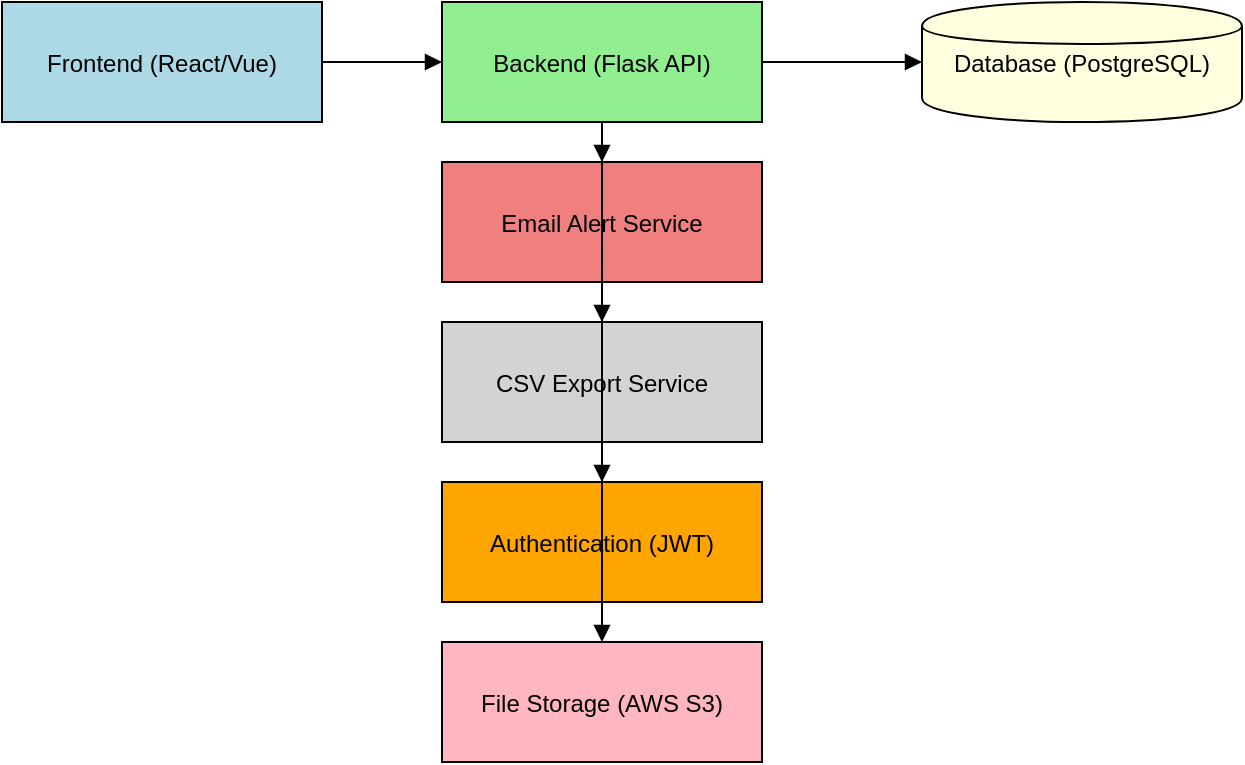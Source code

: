 <mxfile>
  <diagram name="License Management Architecture" id="license-manager">
    <mxGraphModel dx="1000" dy="1000" grid="1" gridSize="10" guides="1" tooltips="1" connect="1" arrows="1" fold="1" page="1" pageScale="1" pageWidth="850" pageHeight="1100">
      <root>
        <mxCell id="0"/>
        <mxCell id="1" parent="0"/>
        <mxCell id="frontend" value="Frontend (React/Vue)" style="shape=rectangle;fillColor=#ADD8E6;" vertex="1" parent="1">
          <mxGeometry x="80" y="80" width="160" height="60" as="geometry"/>
        </mxCell>
        <mxCell id="backend" value="Backend (Flask API)" style="shape=rectangle;fillColor=#90EE90;" vertex="1" parent="1">
          <mxGeometry x="300" y="80" width="160" height="60" as="geometry"/>
        </mxCell>
        <mxCell id="database" value="Database (PostgreSQL)" style="shape=cylinder;fillColor=#FFFFE0;" vertex="1" parent="1">
          <mxGeometry x="540" y="80" width="160" height="60" as="geometry"/>
        </mxCell>
        <mxCell id="email" value="Email Alert Service" style="shape=rectangle;fillColor=#F08080;" vertex="1" parent="1">
          <mxGeometry x="300" y="160" width="160" height="60" as="geometry"/>
        </mxCell>
        <mxCell id="export" value="CSV Export Service" style="shape=rectangle;fillColor=#D3D3D3;" vertex="1" parent="1">
          <mxGeometry x="300" y="240" width="160" height="60" as="geometry"/>
        </mxCell>
        <mxCell id="auth" value="Authentication (JWT)" style="shape=rectangle;fillColor=#FFA500;" vertex="1" parent="1">
          <mxGeometry x="300" y="320" width="160" height="60" as="geometry"/>
        </mxCell>
        <mxCell id="s3" value="File Storage (AWS S3)" style="shape=rectangle;fillColor=#FFB6C1;" vertex="1" parent="1">
          <mxGeometry x="300" y="400" width="160" height="60" as="geometry"/>
        </mxCell>

        <!-- Edges -->
        <mxCell id="e1" style="endArrow=block;" edge="1" source="frontend" target="backend" parent="1">
          <mxGeometry relative="1" as="geometry"/>
        </mxCell>
        <mxCell id="e2" style="endArrow=block;" edge="1" source="backend" target="database" parent="1">
          <mxGeometry relative="1" as="geometry"/>
        </mxCell>
        <mxCell id="e3" style="endArrow=block;" edge="1" source="backend" target="email" parent="1">
          <mxGeometry relative="1" as="geometry"/>
        </mxCell>
        <mxCell id="e4" style="endArrow=block;" edge="1" source="backend" target="export" parent="1">
          <mxGeometry relative="1" as="geometry"/>
        </mxCell>
        <mxCell id="e5" style="endArrow=block;" edge="1" source="backend" target="auth" parent="1">
          <mxGeometry relative="1" as="geometry"/>
        </mxCell>
        <mxCell id="e6" style="endArrow=block;" edge="1" source="backend" target="s3" parent="1">
          <mxGeometry relative="1" as="geometry"/>
        </mxCell>
      </root>
    </mxGraphModel>
  </diagram>
</mxfile>
